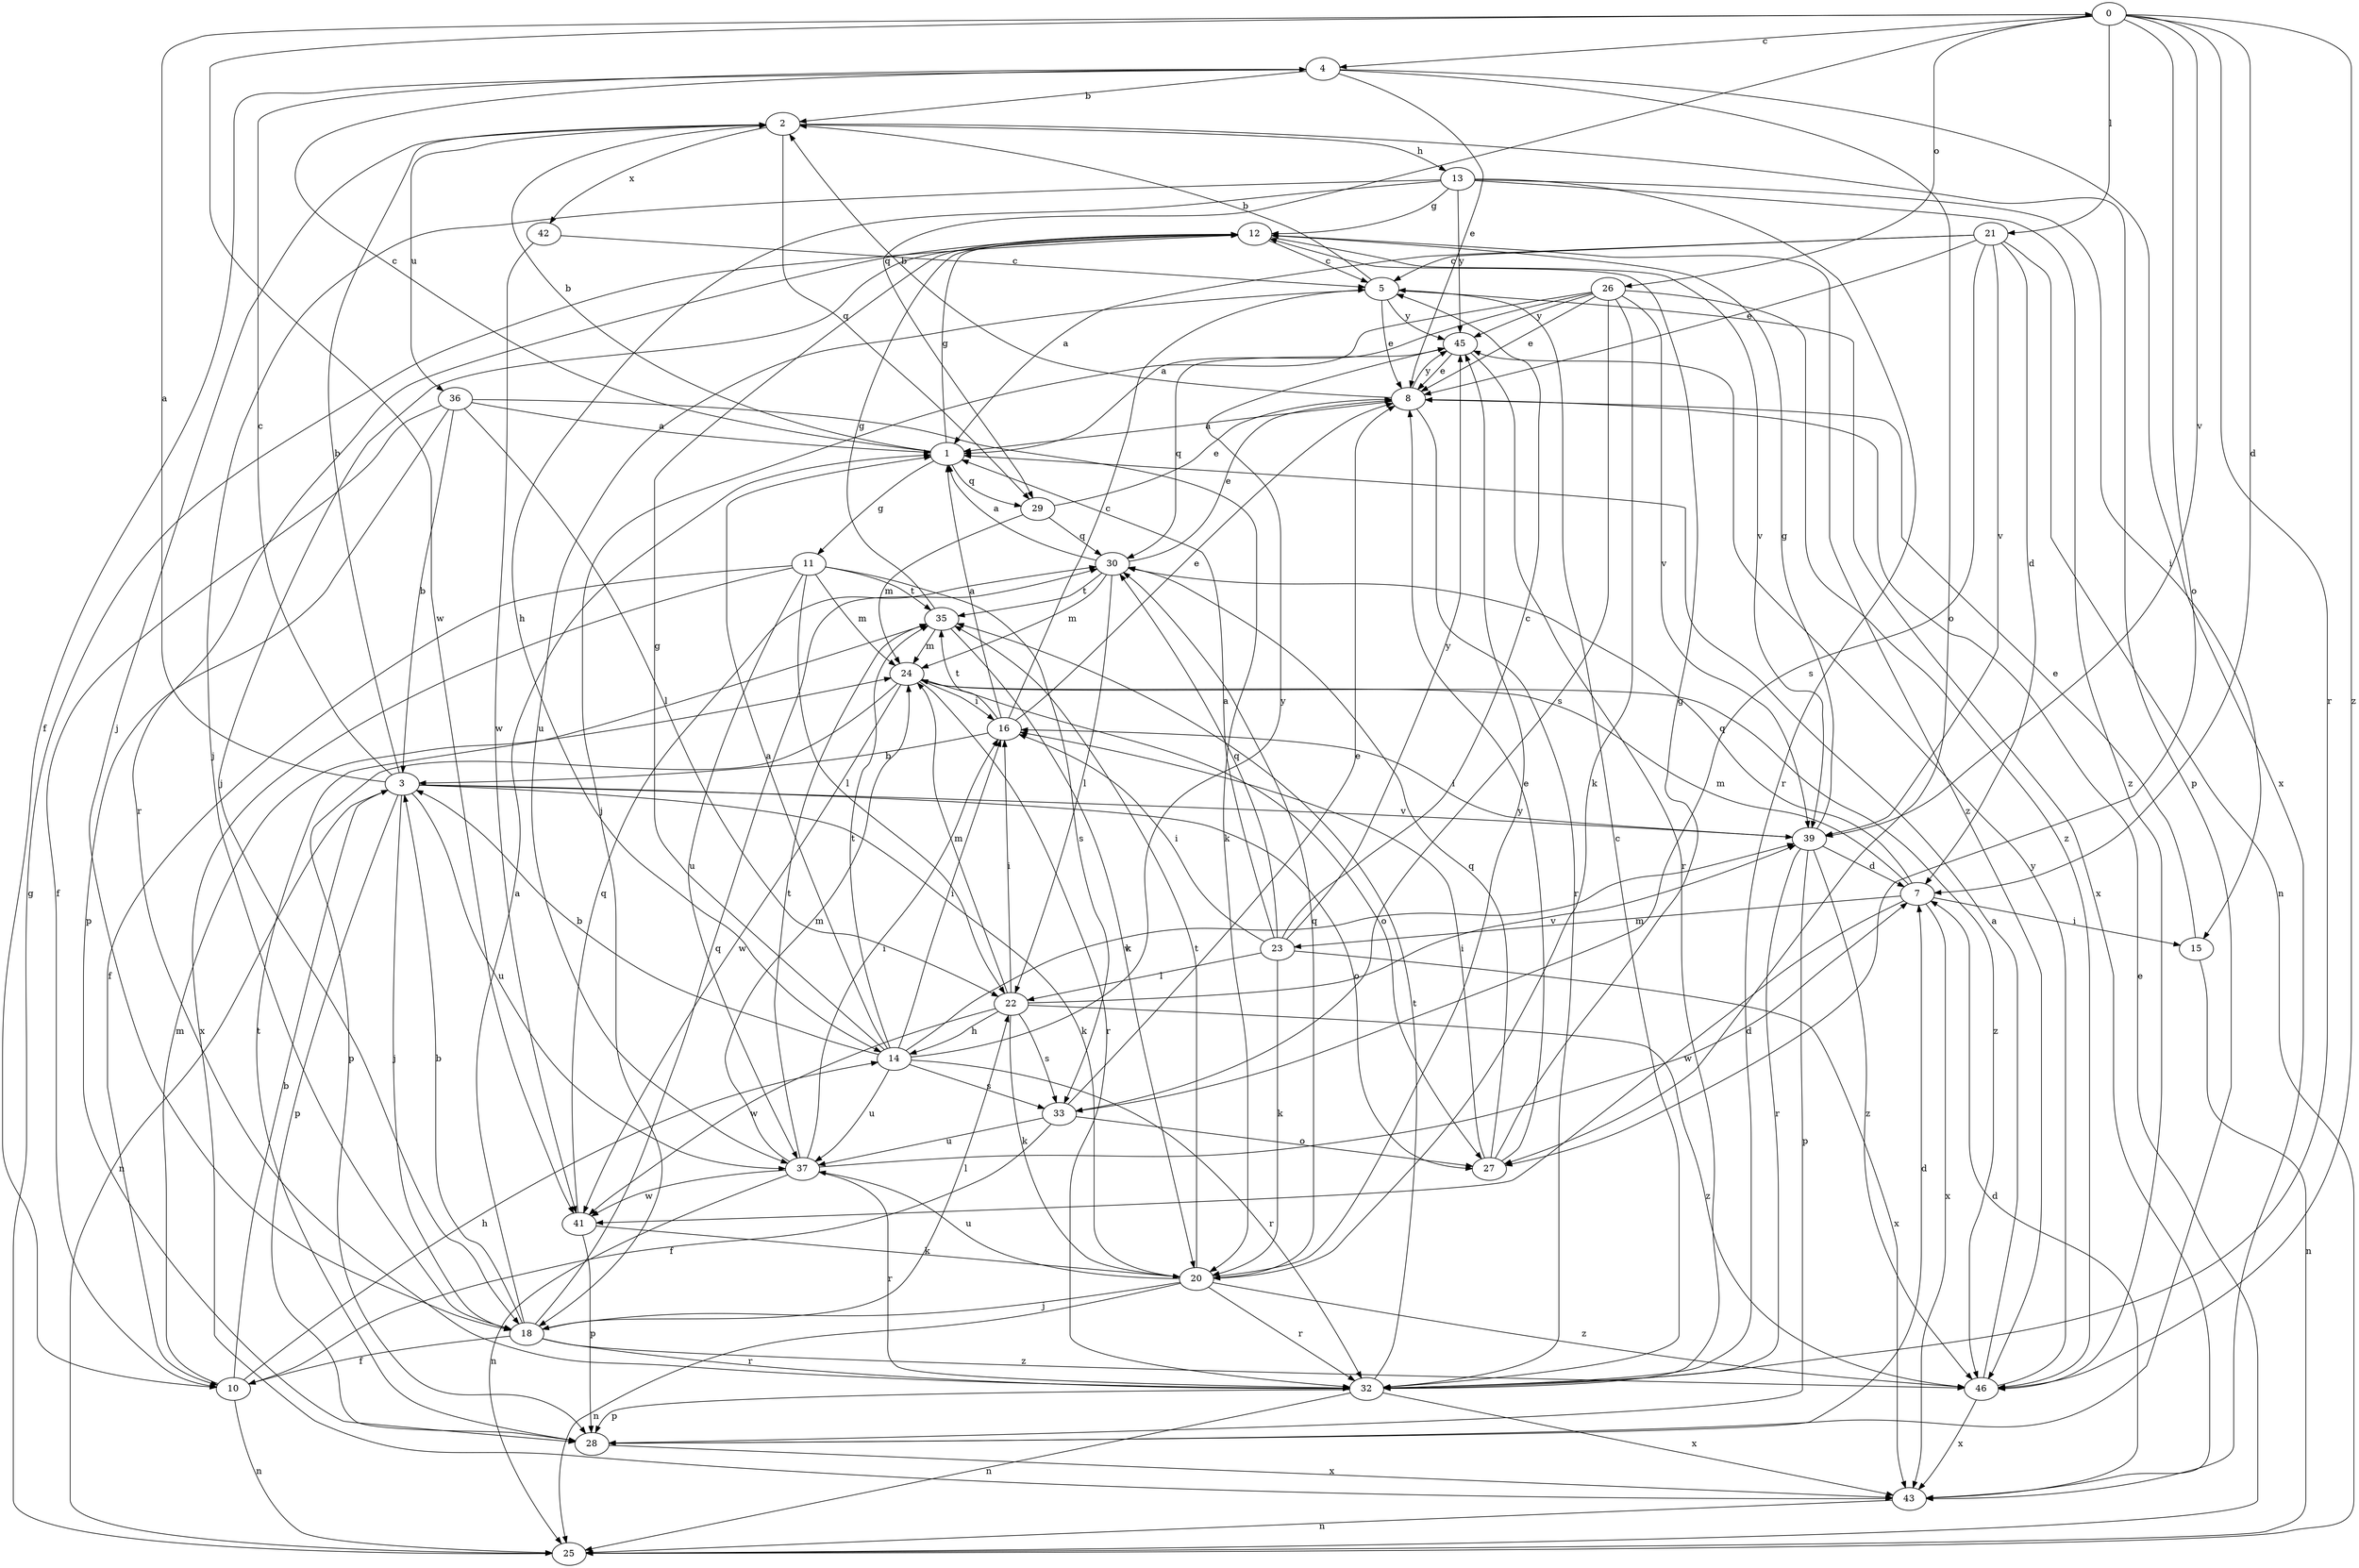 strict digraph  {
0;
1;
2;
3;
4;
5;
7;
8;
10;
11;
12;
13;
14;
15;
16;
18;
20;
21;
22;
23;
24;
25;
26;
27;
28;
29;
30;
32;
33;
35;
36;
37;
39;
41;
42;
43;
45;
46;
0 -> 4  [label=c];
0 -> 7  [label=d];
0 -> 21  [label=l];
0 -> 26  [label=o];
0 -> 27  [label=o];
0 -> 29  [label=q];
0 -> 32  [label=r];
0 -> 39  [label=v];
0 -> 41  [label=w];
0 -> 46  [label=z];
1 -> 2  [label=b];
1 -> 4  [label=c];
1 -> 11  [label=g];
1 -> 12  [label=g];
1 -> 29  [label=q];
2 -> 13  [label=h];
2 -> 18  [label=j];
2 -> 28  [label=p];
2 -> 29  [label=q];
2 -> 36  [label=u];
2 -> 42  [label=x];
3 -> 0  [label=a];
3 -> 2  [label=b];
3 -> 4  [label=c];
3 -> 18  [label=j];
3 -> 20  [label=k];
3 -> 25  [label=n];
3 -> 27  [label=o];
3 -> 28  [label=p];
3 -> 37  [label=u];
3 -> 39  [label=v];
4 -> 2  [label=b];
4 -> 8  [label=e];
4 -> 10  [label=f];
4 -> 27  [label=o];
4 -> 43  [label=x];
5 -> 2  [label=b];
5 -> 8  [label=e];
5 -> 37  [label=u];
5 -> 43  [label=x];
5 -> 45  [label=y];
7 -> 15  [label=i];
7 -> 23  [label=m];
7 -> 24  [label=m];
7 -> 30  [label=q];
7 -> 41  [label=w];
7 -> 43  [label=x];
8 -> 1  [label=a];
8 -> 2  [label=b];
8 -> 32  [label=r];
8 -> 45  [label=y];
10 -> 3  [label=b];
10 -> 14  [label=h];
10 -> 24  [label=m];
10 -> 25  [label=n];
11 -> 10  [label=f];
11 -> 22  [label=l];
11 -> 24  [label=m];
11 -> 33  [label=s];
11 -> 35  [label=t];
11 -> 37  [label=u];
11 -> 43  [label=x];
12 -> 5  [label=c];
12 -> 18  [label=j];
12 -> 32  [label=r];
12 -> 39  [label=v];
12 -> 46  [label=z];
13 -> 12  [label=g];
13 -> 14  [label=h];
13 -> 15  [label=i];
13 -> 18  [label=j];
13 -> 32  [label=r];
13 -> 45  [label=y];
13 -> 46  [label=z];
14 -> 1  [label=a];
14 -> 3  [label=b];
14 -> 12  [label=g];
14 -> 16  [label=i];
14 -> 32  [label=r];
14 -> 33  [label=s];
14 -> 35  [label=t];
14 -> 37  [label=u];
14 -> 39  [label=v];
14 -> 45  [label=y];
15 -> 8  [label=e];
15 -> 25  [label=n];
16 -> 1  [label=a];
16 -> 3  [label=b];
16 -> 5  [label=c];
16 -> 8  [label=e];
16 -> 35  [label=t];
18 -> 1  [label=a];
18 -> 3  [label=b];
18 -> 10  [label=f];
18 -> 22  [label=l];
18 -> 30  [label=q];
18 -> 32  [label=r];
18 -> 46  [label=z];
20 -> 18  [label=j];
20 -> 25  [label=n];
20 -> 30  [label=q];
20 -> 32  [label=r];
20 -> 35  [label=t];
20 -> 37  [label=u];
20 -> 45  [label=y];
20 -> 46  [label=z];
21 -> 1  [label=a];
21 -> 5  [label=c];
21 -> 7  [label=d];
21 -> 8  [label=e];
21 -> 25  [label=n];
21 -> 33  [label=s];
21 -> 39  [label=v];
22 -> 14  [label=h];
22 -> 16  [label=i];
22 -> 20  [label=k];
22 -> 24  [label=m];
22 -> 33  [label=s];
22 -> 39  [label=v];
22 -> 41  [label=w];
22 -> 46  [label=z];
23 -> 1  [label=a];
23 -> 5  [label=c];
23 -> 16  [label=i];
23 -> 20  [label=k];
23 -> 22  [label=l];
23 -> 30  [label=q];
23 -> 43  [label=x];
23 -> 45  [label=y];
24 -> 16  [label=i];
24 -> 27  [label=o];
24 -> 28  [label=p];
24 -> 32  [label=r];
24 -> 41  [label=w];
24 -> 46  [label=z];
25 -> 8  [label=e];
25 -> 12  [label=g];
26 -> 1  [label=a];
26 -> 8  [label=e];
26 -> 18  [label=j];
26 -> 20  [label=k];
26 -> 33  [label=s];
26 -> 39  [label=v];
26 -> 45  [label=y];
26 -> 46  [label=z];
27 -> 8  [label=e];
27 -> 12  [label=g];
27 -> 16  [label=i];
27 -> 30  [label=q];
28 -> 7  [label=d];
28 -> 35  [label=t];
28 -> 43  [label=x];
29 -> 8  [label=e];
29 -> 24  [label=m];
29 -> 30  [label=q];
30 -> 1  [label=a];
30 -> 8  [label=e];
30 -> 22  [label=l];
30 -> 24  [label=m];
30 -> 35  [label=t];
32 -> 5  [label=c];
32 -> 25  [label=n];
32 -> 28  [label=p];
32 -> 35  [label=t];
32 -> 43  [label=x];
33 -> 8  [label=e];
33 -> 10  [label=f];
33 -> 27  [label=o];
33 -> 37  [label=u];
35 -> 12  [label=g];
35 -> 20  [label=k];
35 -> 24  [label=m];
36 -> 1  [label=a];
36 -> 3  [label=b];
36 -> 10  [label=f];
36 -> 20  [label=k];
36 -> 22  [label=l];
36 -> 28  [label=p];
37 -> 7  [label=d];
37 -> 16  [label=i];
37 -> 24  [label=m];
37 -> 25  [label=n];
37 -> 32  [label=r];
37 -> 35  [label=t];
37 -> 41  [label=w];
39 -> 7  [label=d];
39 -> 12  [label=g];
39 -> 16  [label=i];
39 -> 28  [label=p];
39 -> 32  [label=r];
39 -> 46  [label=z];
41 -> 20  [label=k];
41 -> 28  [label=p];
41 -> 30  [label=q];
42 -> 5  [label=c];
42 -> 41  [label=w];
43 -> 7  [label=d];
43 -> 25  [label=n];
45 -> 8  [label=e];
45 -> 30  [label=q];
45 -> 32  [label=r];
46 -> 1  [label=a];
46 -> 43  [label=x];
46 -> 45  [label=y];
}
